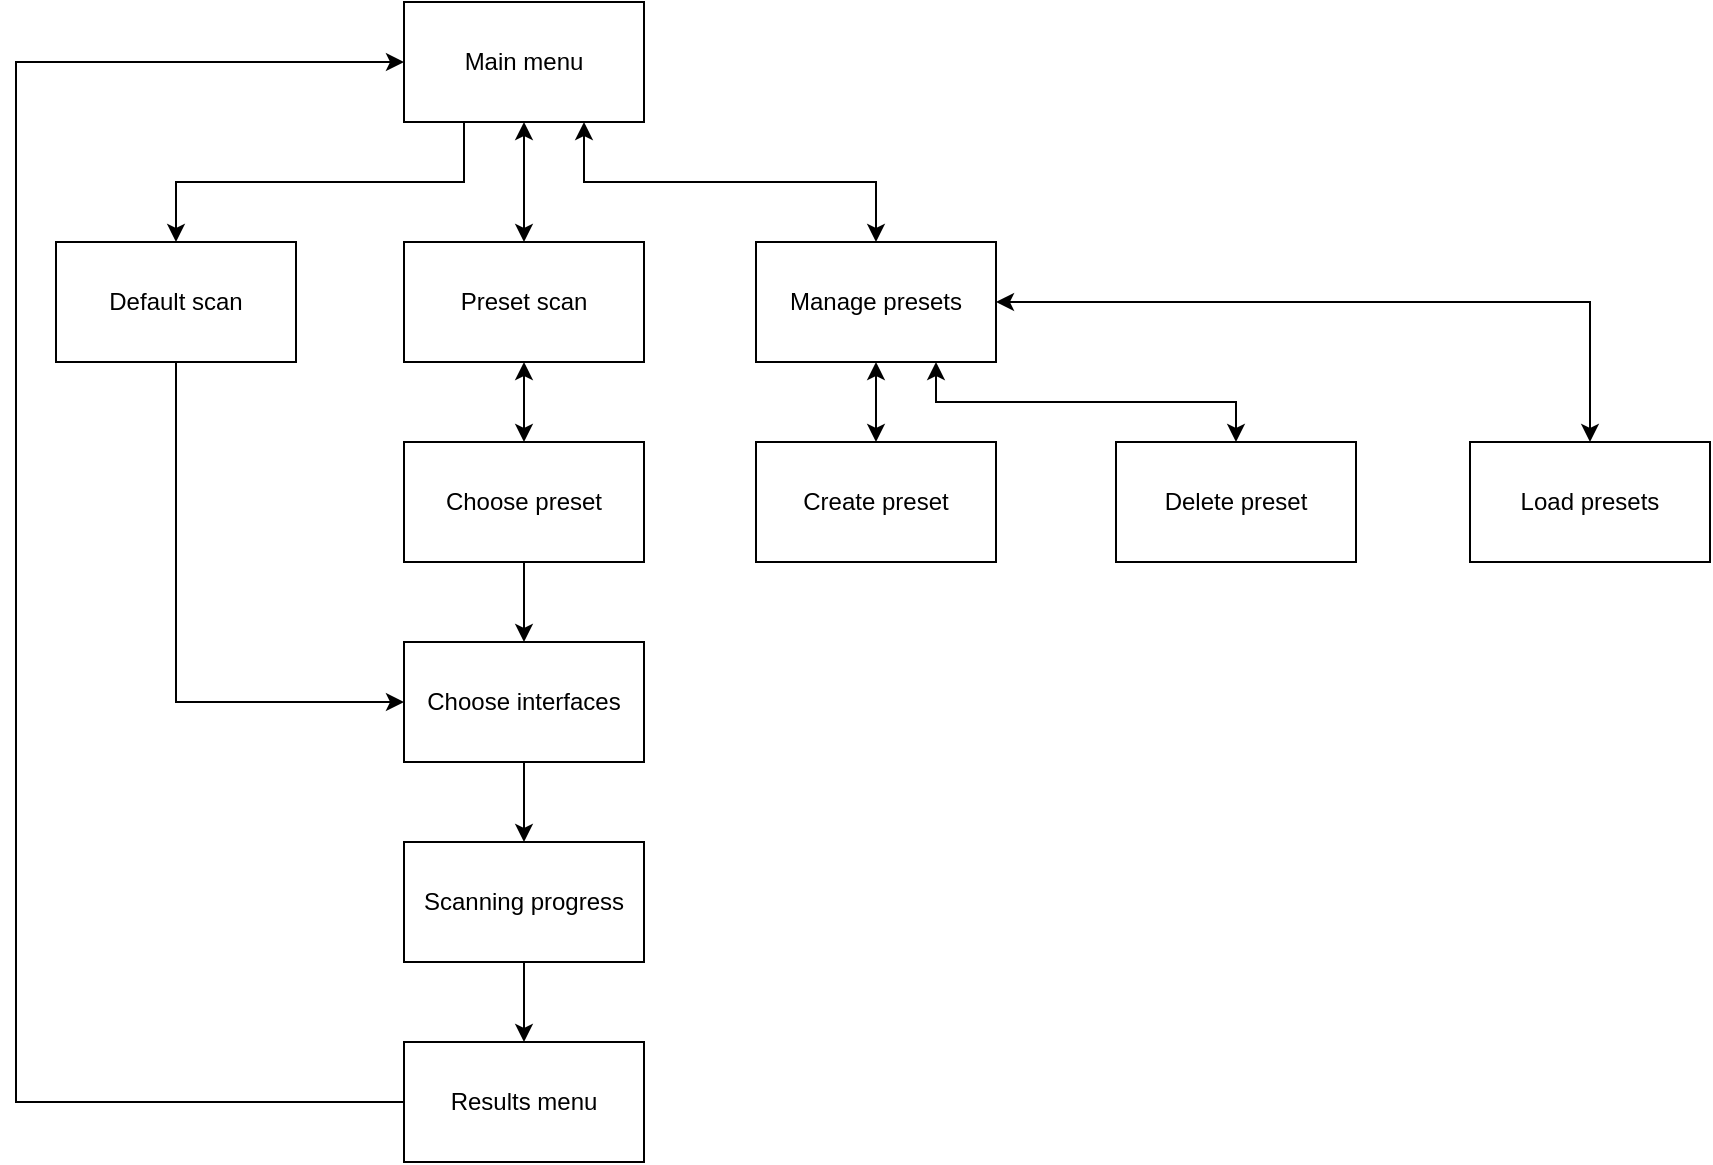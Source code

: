 <mxfile version="23.1.5" type="github">
  <diagram name="Page-1" id="egRECtO7URmuBRpgl2uZ">
    <mxGraphModel dx="2060" dy="626" grid="1" gridSize="10" guides="1" tooltips="1" connect="1" arrows="1" fold="1" page="1" pageScale="1" pageWidth="827" pageHeight="1169" math="0" shadow="0">
      <root>
        <mxCell id="0" />
        <mxCell id="1" parent="0" />
        <mxCell id="i5Iw0W3-hrZZ8jf7CAGn-1" value="Main menu" style="rounded=0;whiteSpace=wrap;html=1;" parent="1" vertex="1">
          <mxGeometry x="174" width="120" height="60" as="geometry" />
        </mxCell>
        <mxCell id="i5Iw0W3-hrZZ8jf7CAGn-2" value="" style="endArrow=classic;html=1;rounded=0;exitX=0.5;exitY=1;exitDx=0;exitDy=0;entryX=0.5;entryY=0;entryDx=0;entryDy=0;startArrow=classic;startFill=1;" parent="1" source="i5Iw0W3-hrZZ8jf7CAGn-1" target="i5Iw0W3-hrZZ8jf7CAGn-3" edge="1">
          <mxGeometry width="50" height="50" relative="1" as="geometry">
            <mxPoint x="210" y="170" as="sourcePoint" />
            <mxPoint x="234" y="120" as="targetPoint" />
          </mxGeometry>
        </mxCell>
        <mxCell id="i5Iw0W3-hrZZ8jf7CAGn-3" value="Preset scan" style="rounded=0;whiteSpace=wrap;html=1;" parent="1" vertex="1">
          <mxGeometry x="174" y="120" width="120" height="60" as="geometry" />
        </mxCell>
        <mxCell id="i5Iw0W3-hrZZ8jf7CAGn-4" value="Default scan" style="rounded=0;whiteSpace=wrap;html=1;" parent="1" vertex="1">
          <mxGeometry y="120" width="120" height="60" as="geometry" />
        </mxCell>
        <mxCell id="i5Iw0W3-hrZZ8jf7CAGn-5" value="Manage presets" style="rounded=0;whiteSpace=wrap;html=1;" parent="1" vertex="1">
          <mxGeometry x="350" y="120" width="120" height="60" as="geometry" />
        </mxCell>
        <mxCell id="i5Iw0W3-hrZZ8jf7CAGn-6" value="" style="endArrow=classic;html=1;rounded=0;entryX=0.5;entryY=0;entryDx=0;entryDy=0;exitX=0.75;exitY=1;exitDx=0;exitDy=0;startArrow=classic;startFill=1;" parent="1" source="i5Iw0W3-hrZZ8jf7CAGn-1" target="i5Iw0W3-hrZZ8jf7CAGn-5" edge="1">
          <mxGeometry width="50" height="50" relative="1" as="geometry">
            <mxPoint x="210" y="170" as="sourcePoint" />
            <mxPoint x="260" y="120" as="targetPoint" />
            <Array as="points">
              <mxPoint x="264" y="90" />
              <mxPoint x="410" y="90" />
            </Array>
          </mxGeometry>
        </mxCell>
        <mxCell id="i5Iw0W3-hrZZ8jf7CAGn-7" value="" style="endArrow=classic;html=1;rounded=0;exitX=0.25;exitY=1;exitDx=0;exitDy=0;entryX=0.5;entryY=0;entryDx=0;entryDy=0;" parent="1" source="i5Iw0W3-hrZZ8jf7CAGn-1" target="i5Iw0W3-hrZZ8jf7CAGn-4" edge="1">
          <mxGeometry width="50" height="50" relative="1" as="geometry">
            <mxPoint x="210" y="170" as="sourcePoint" />
            <mxPoint x="260" y="120" as="targetPoint" />
            <Array as="points">
              <mxPoint x="204" y="90" />
              <mxPoint x="60" y="90" />
            </Array>
          </mxGeometry>
        </mxCell>
        <mxCell id="i5Iw0W3-hrZZ8jf7CAGn-9" value="Choose preset" style="rounded=0;whiteSpace=wrap;html=1;" parent="1" vertex="1">
          <mxGeometry x="174" y="220" width="120" height="60" as="geometry" />
        </mxCell>
        <mxCell id="i5Iw0W3-hrZZ8jf7CAGn-10" value="" style="endArrow=classic;html=1;rounded=0;exitX=0.5;exitY=1;exitDx=0;exitDy=0;entryX=0.5;entryY=0;entryDx=0;entryDy=0;startArrow=classic;startFill=1;" parent="1" source="i5Iw0W3-hrZZ8jf7CAGn-3" target="i5Iw0W3-hrZZ8jf7CAGn-9" edge="1">
          <mxGeometry width="50" height="50" relative="1" as="geometry">
            <mxPoint x="230" y="170" as="sourcePoint" />
            <mxPoint x="280" y="120" as="targetPoint" />
          </mxGeometry>
        </mxCell>
        <mxCell id="i5Iw0W3-hrZZ8jf7CAGn-11" value="Choose interfaces" style="rounded=0;whiteSpace=wrap;html=1;" parent="1" vertex="1">
          <mxGeometry x="174" y="320" width="120" height="60" as="geometry" />
        </mxCell>
        <mxCell id="i5Iw0W3-hrZZ8jf7CAGn-12" value="" style="endArrow=classic;html=1;rounded=0;entryX=0.5;entryY=0;entryDx=0;entryDy=0;exitX=0.5;exitY=1;exitDx=0;exitDy=0;" parent="1" source="i5Iw0W3-hrZZ8jf7CAGn-9" target="i5Iw0W3-hrZZ8jf7CAGn-11" edge="1">
          <mxGeometry width="50" height="50" relative="1" as="geometry">
            <mxPoint x="230" y="290" as="sourcePoint" />
            <mxPoint x="280" y="240" as="targetPoint" />
          </mxGeometry>
        </mxCell>
        <mxCell id="i5Iw0W3-hrZZ8jf7CAGn-13" value="" style="endArrow=classic;html=1;rounded=0;exitX=0.5;exitY=1;exitDx=0;exitDy=0;entryX=0;entryY=0.5;entryDx=0;entryDy=0;" parent="1" source="i5Iw0W3-hrZZ8jf7CAGn-4" target="i5Iw0W3-hrZZ8jf7CAGn-11" edge="1">
          <mxGeometry width="50" height="50" relative="1" as="geometry">
            <mxPoint x="230" y="290" as="sourcePoint" />
            <mxPoint x="280" y="240" as="targetPoint" />
            <Array as="points">
              <mxPoint x="60" y="350" />
            </Array>
          </mxGeometry>
        </mxCell>
        <mxCell id="NvSOe-RJi4n_Gioay7ML-2" value="" style="edgeStyle=orthogonalEdgeStyle;rounded=0;orthogonalLoop=1;jettySize=auto;html=1;exitX=0.5;exitY=1;exitDx=0;exitDy=0;" parent="1" source="i5Iw0W3-hrZZ8jf7CAGn-11" target="NvSOe-RJi4n_Gioay7ML-1" edge="1">
          <mxGeometry relative="1" as="geometry">
            <mxPoint x="234" y="380" as="sourcePoint" />
          </mxGeometry>
        </mxCell>
        <mxCell id="i5Iw0W3-hrZZ8jf7CAGn-16" value="" style="endArrow=classic;html=1;rounded=0;exitX=0.5;exitY=1;exitDx=0;exitDy=0;entryX=0.5;entryY=0;entryDx=0;entryDy=0;startArrow=classic;startFill=1;" parent="1" source="i5Iw0W3-hrZZ8jf7CAGn-5" target="i5Iw0W3-hrZZ8jf7CAGn-17" edge="1">
          <mxGeometry width="50" height="50" relative="1" as="geometry">
            <mxPoint x="300" y="280" as="sourcePoint" />
            <mxPoint x="440" y="220" as="targetPoint" />
          </mxGeometry>
        </mxCell>
        <mxCell id="i5Iw0W3-hrZZ8jf7CAGn-17" value="Create preset" style="rounded=0;whiteSpace=wrap;html=1;" parent="1" vertex="1">
          <mxGeometry x="350" y="220" width="120" height="60" as="geometry" />
        </mxCell>
        <mxCell id="i5Iw0W3-hrZZ8jf7CAGn-18" value="Delete preset" style="rounded=0;whiteSpace=wrap;html=1;" parent="1" vertex="1">
          <mxGeometry x="530" y="220" width="120" height="60" as="geometry" />
        </mxCell>
        <mxCell id="i5Iw0W3-hrZZ8jf7CAGn-19" value="Load presets" style="rounded=0;whiteSpace=wrap;html=1;" parent="1" vertex="1">
          <mxGeometry x="707" y="220" width="120" height="60" as="geometry" />
        </mxCell>
        <mxCell id="i5Iw0W3-hrZZ8jf7CAGn-20" value="" style="endArrow=classic;html=1;rounded=0;entryX=0.5;entryY=0;entryDx=0;entryDy=0;exitX=0.75;exitY=1;exitDx=0;exitDy=0;startArrow=classic;startFill=1;" parent="1" source="i5Iw0W3-hrZZ8jf7CAGn-5" target="i5Iw0W3-hrZZ8jf7CAGn-18" edge="1">
          <mxGeometry width="50" height="50" relative="1" as="geometry">
            <mxPoint x="390" y="300" as="sourcePoint" />
            <mxPoint x="440" y="250" as="targetPoint" />
            <Array as="points">
              <mxPoint x="440" y="200" />
              <mxPoint x="590" y="200" />
            </Array>
          </mxGeometry>
        </mxCell>
        <mxCell id="i5Iw0W3-hrZZ8jf7CAGn-21" value="" style="endArrow=classic;html=1;rounded=0;entryX=0.5;entryY=0;entryDx=0;entryDy=0;exitX=1;exitY=0.5;exitDx=0;exitDy=0;startArrow=classic;startFill=1;" parent="1" source="i5Iw0W3-hrZZ8jf7CAGn-5" target="i5Iw0W3-hrZZ8jf7CAGn-19" edge="1">
          <mxGeometry width="50" height="50" relative="1" as="geometry">
            <mxPoint x="390" y="300" as="sourcePoint" />
            <mxPoint x="440" y="250" as="targetPoint" />
            <Array as="points">
              <mxPoint x="767" y="150" />
            </Array>
          </mxGeometry>
        </mxCell>
        <mxCell id="NvSOe-RJi4n_Gioay7ML-4" value="" style="edgeStyle=orthogonalEdgeStyle;rounded=0;orthogonalLoop=1;jettySize=auto;html=1;" parent="1" source="NvSOe-RJi4n_Gioay7ML-1" target="NvSOe-RJi4n_Gioay7ML-3" edge="1">
          <mxGeometry relative="1" as="geometry" />
        </mxCell>
        <mxCell id="NvSOe-RJi4n_Gioay7ML-1" value="&lt;div&gt;Scanning progress&lt;/div&gt;" style="rounded=0;whiteSpace=wrap;html=1;" parent="1" vertex="1">
          <mxGeometry x="174" y="420" width="120" height="60" as="geometry" />
        </mxCell>
        <mxCell id="NvSOe-RJi4n_Gioay7ML-3" value="&lt;div&gt;Results menu&lt;/div&gt;" style="rounded=0;whiteSpace=wrap;html=1;" parent="1" vertex="1">
          <mxGeometry x="174" y="520" width="120" height="60" as="geometry" />
        </mxCell>
        <mxCell id="NvSOe-RJi4n_Gioay7ML-5" value="" style="endArrow=classic;startArrow=none;html=1;rounded=0;exitX=0;exitY=0.5;exitDx=0;exitDy=0;entryX=0;entryY=0.5;entryDx=0;entryDy=0;startFill=0;" parent="1" source="NvSOe-RJi4n_Gioay7ML-3" target="i5Iw0W3-hrZZ8jf7CAGn-1" edge="1">
          <mxGeometry width="50" height="50" relative="1" as="geometry">
            <mxPoint x="350" y="440" as="sourcePoint" />
            <mxPoint x="400" y="390" as="targetPoint" />
            <Array as="points">
              <mxPoint x="-20" y="550" />
              <mxPoint x="-20" y="30" />
            </Array>
          </mxGeometry>
        </mxCell>
      </root>
    </mxGraphModel>
  </diagram>
</mxfile>
